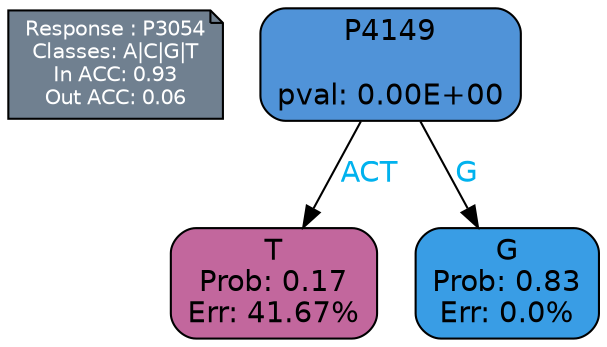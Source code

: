 digraph Tree {
node [shape=box, style="filled, rounded", color="black", fontname=helvetica] ;
graph [ranksep=equally, splines=polylines, bgcolor=transparent, dpi=600] ;
edge [fontname=helvetica] ;
LEGEND [label="Response : P3054
Classes: A|C|G|T
In ACC: 0.93
Out ACC: 0.06
",shape=note,align=left,style=filled,fillcolor="slategray",fontcolor="white",fontsize=10];1 [label="P4149

pval: 0.00E+00", fillcolor="#5093d8"] ;
2 [label="T
Prob: 0.17
Err: 41.67%", fillcolor="#c2679d"] ;
3 [label="G
Prob: 0.83
Err: 0.0%", fillcolor="#399de5"] ;
1 -> 2 [label="ACT",fontcolor=deepskyblue2] ;
1 -> 3 [label="G",fontcolor=deepskyblue2] ;
{rank = same; 2;3;}{rank = same; LEGEND;1;}}